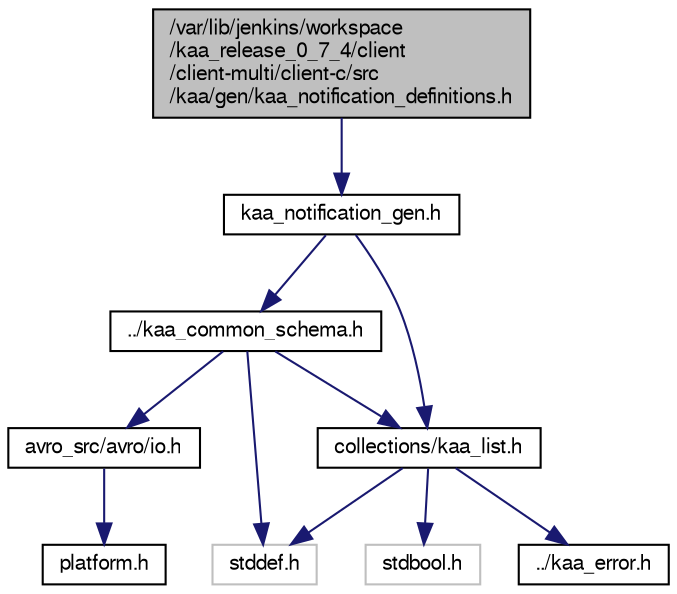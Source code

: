 digraph "/var/lib/jenkins/workspace/kaa_release_0_7_4/client/client-multi/client-c/src/kaa/gen/kaa_notification_definitions.h"
{
  bgcolor="transparent";
  edge [fontname="FreeSans",fontsize="10",labelfontname="FreeSans",labelfontsize="10"];
  node [fontname="FreeSans",fontsize="10",shape=record];
  Node1 [label="/var/lib/jenkins/workspace\l/kaa_release_0_7_4/client\l/client-multi/client-c/src\l/kaa/gen/kaa_notification_definitions.h",height=0.2,width=0.4,color="black", fillcolor="grey75", style="filled" fontcolor="black"];
  Node1 -> Node2 [color="midnightblue",fontsize="10",style="solid",fontname="FreeSans"];
  Node2 [label="kaa_notification_gen.h",height=0.2,width=0.4,color="black",URL="$kaa__notification__gen_8h.html"];
  Node2 -> Node3 [color="midnightblue",fontsize="10",style="solid",fontname="FreeSans"];
  Node3 [label="../kaa_common_schema.h",height=0.2,width=0.4,color="black",URL="$kaa__common__schema_8h.html"];
  Node3 -> Node4 [color="midnightblue",fontsize="10",style="solid",fontname="FreeSans"];
  Node4 [label="stddef.h",height=0.2,width=0.4,color="grey75"];
  Node3 -> Node5 [color="midnightblue",fontsize="10",style="solid",fontname="FreeSans"];
  Node5 [label="avro_src/avro/io.h",height=0.2,width=0.4,color="black",URL="$io_8h.html"];
  Node5 -> Node6 [color="midnightblue",fontsize="10",style="solid",fontname="FreeSans"];
  Node6 [label="platform.h",height=0.2,width=0.4,color="black",URL="$avro__src_2avro_2platform_8h.html"];
  Node3 -> Node7 [color="midnightblue",fontsize="10",style="solid",fontname="FreeSans"];
  Node7 [label="collections/kaa_list.h",height=0.2,width=0.4,color="black",URL="$kaa__list_8h.html"];
  Node7 -> Node8 [color="midnightblue",fontsize="10",style="solid",fontname="FreeSans"];
  Node8 [label="stdbool.h",height=0.2,width=0.4,color="grey75"];
  Node7 -> Node4 [color="midnightblue",fontsize="10",style="solid",fontname="FreeSans"];
  Node7 -> Node9 [color="midnightblue",fontsize="10",style="solid",fontname="FreeSans"];
  Node9 [label="../kaa_error.h",height=0.2,width=0.4,color="black",URL="$kaa__error_8h.html",tooltip="Kaa error codes. "];
  Node2 -> Node7 [color="midnightblue",fontsize="10",style="solid",fontname="FreeSans"];
}
